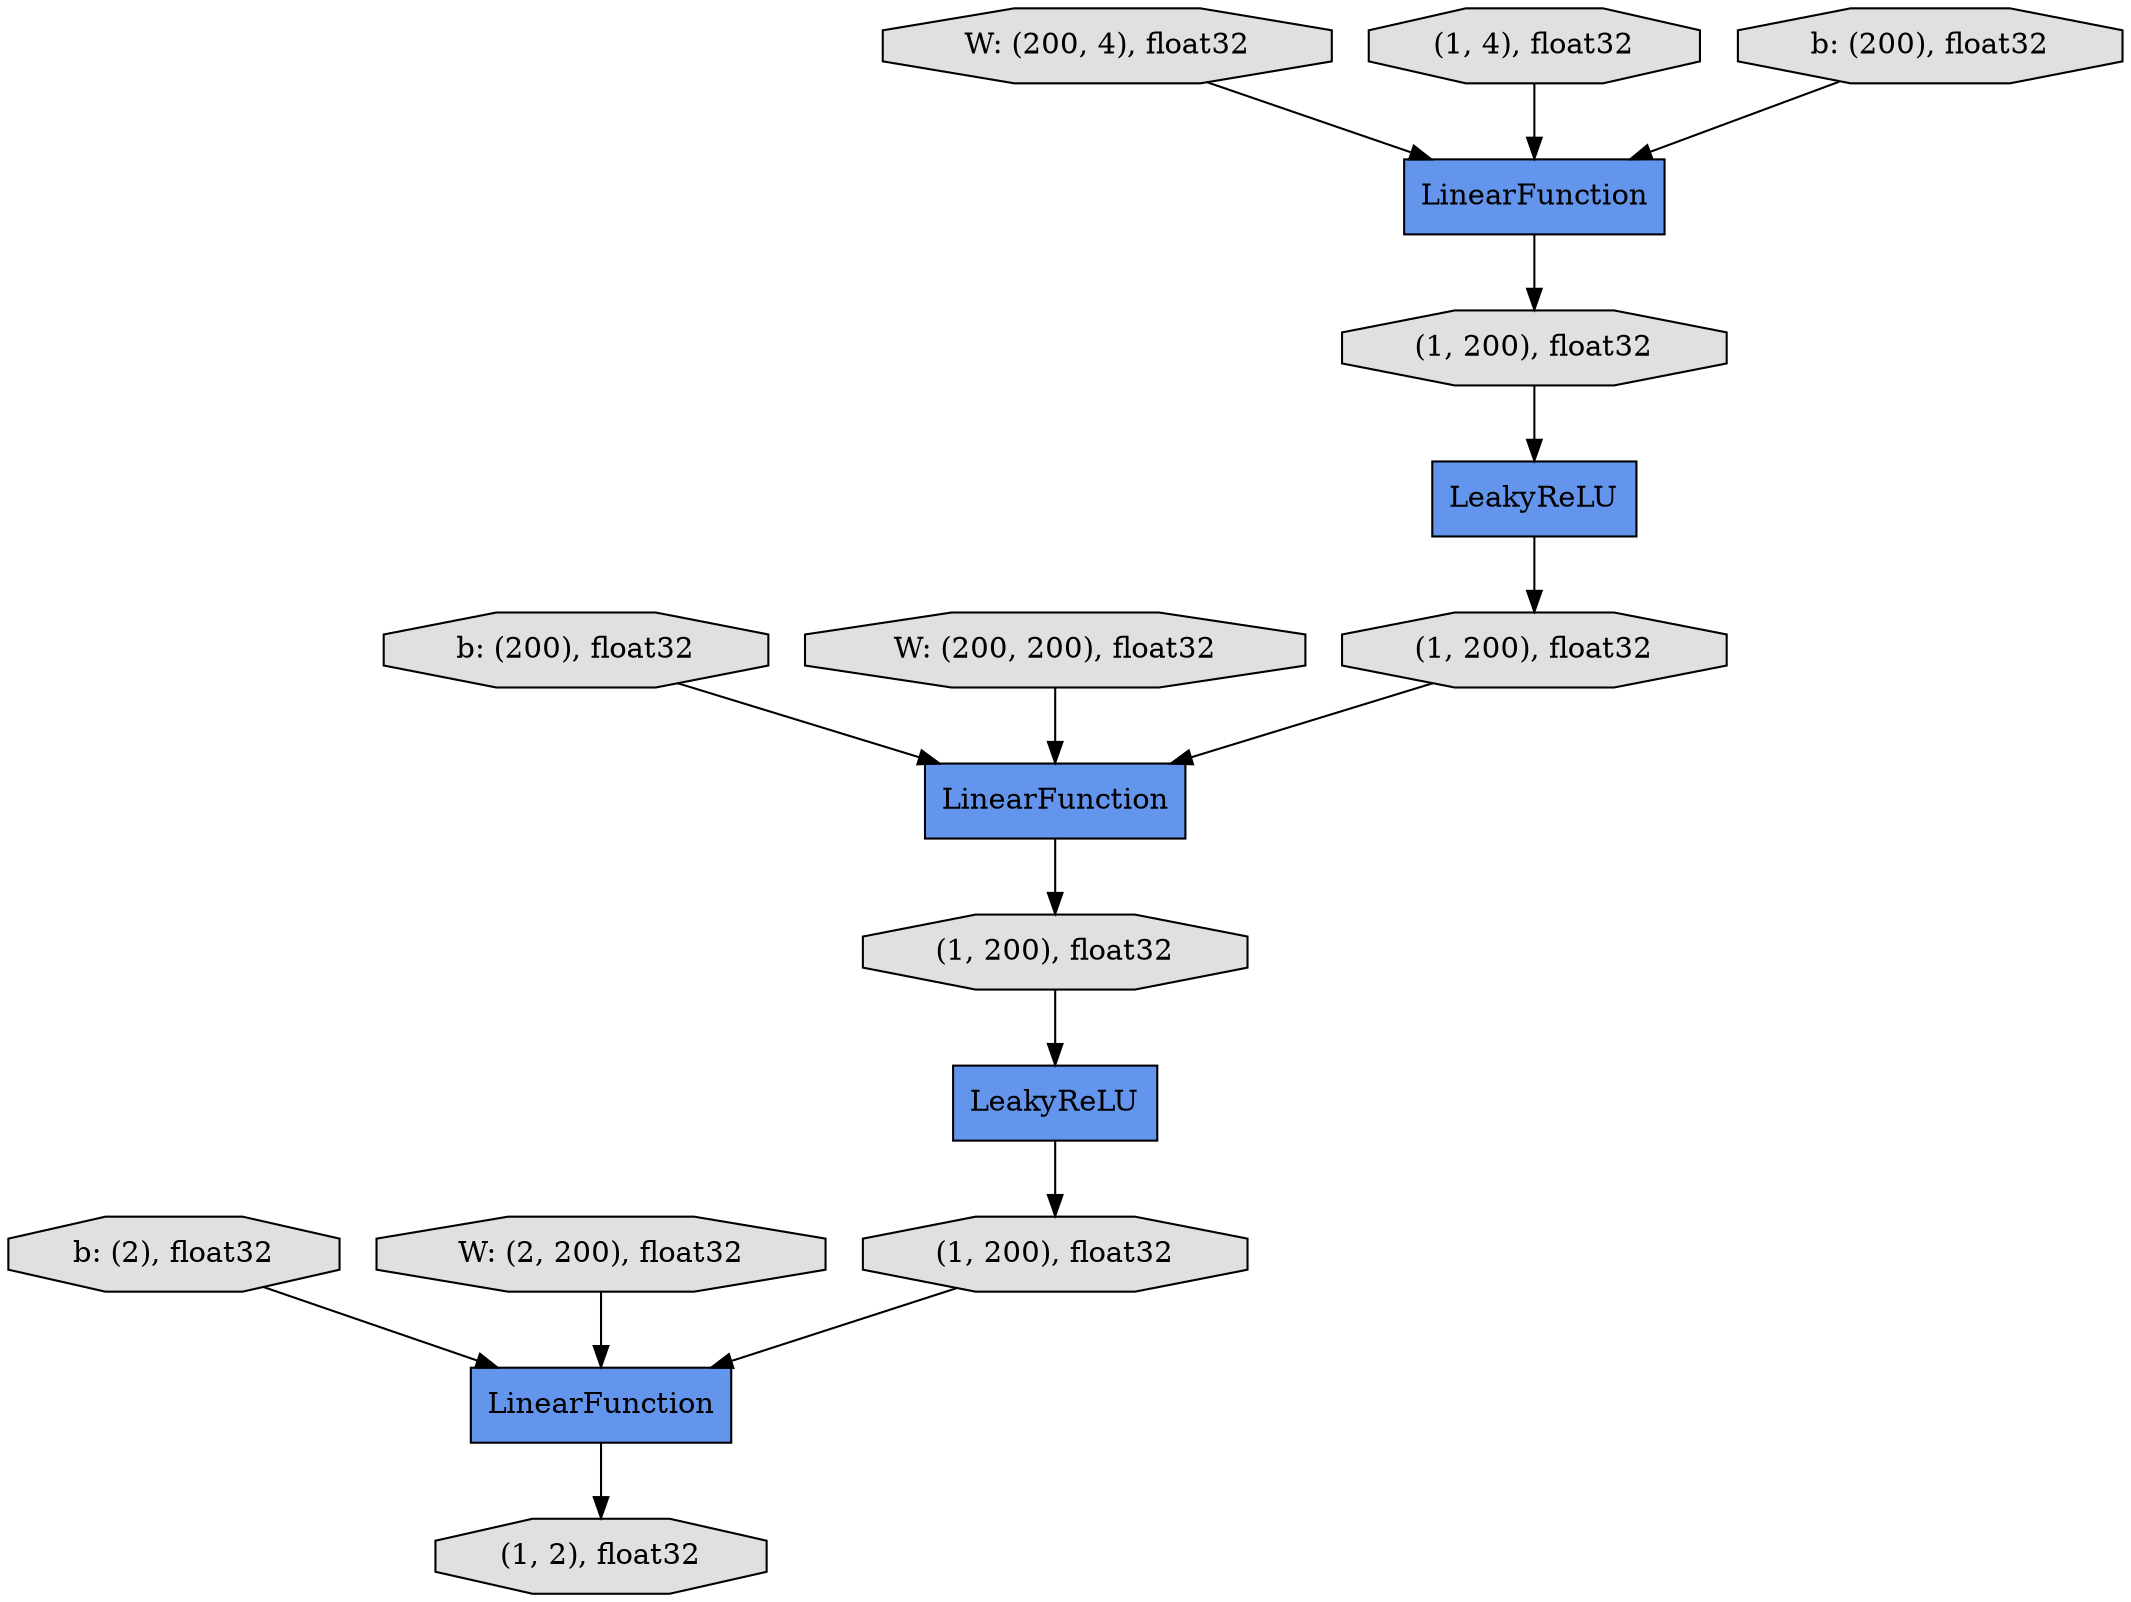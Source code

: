 digraph graphname{rankdir=TB;4377695288 [label="(1, 2), float32",shape="octagon",style="filled",fillcolor="#E0E0E0"];4377374280 [label="b: (2), float32",shape="octagon",style="filled",fillcolor="#E0E0E0"];4377373776 [label="LinearFunction",shape="record",style="filled",fillcolor="#6495ED"];4377694784 [label="LeakyReLU",shape="record",style="filled",fillcolor="#6495ED"];4377372264 [label="W: (200, 4), float32",shape="octagon",style="filled",fillcolor="#E0E0E0"];4377694336 [label="LinearFunction",shape="record",style="filled",fillcolor="#6495ED"];4377374672 [label="(1, 4), float32",shape="octagon",style="filled",fillcolor="#E0E0E0"];4377694896 [label="(1, 200), float32",shape="octagon",style="filled",fillcolor="#E0E0E0"];4377373888 [label="W: (2, 200), float32",shape="octagon",style="filled",fillcolor="#E0E0E0"];4377372600 [label="b: (200), float32",shape="octagon",style="filled",fillcolor="#E0E0E0"];4377694448 [label="(1, 200), float32",shape="octagon",style="filled",fillcolor="#E0E0E0"];4377374448 [label="LinearFunction",shape="record",style="filled",fillcolor="#6495ED"];4377373496 [label="b: (200), float32",shape="octagon",style="filled",fillcolor="#E0E0E0"];4377374560 [label="LeakyReLU",shape="record",style="filled",fillcolor="#6495ED"];4377373104 [label="W: (200, 200), float32",shape="octagon",style="filled",fillcolor="#E0E0E0"];4377695176 [label="(1, 200), float32",shape="octagon",style="filled",fillcolor="#E0E0E0"];4377694672 [label="(1, 200), float32",shape="octagon",style="filled",fillcolor="#E0E0E0"];4377695176 -> 4377373776;4377373496 -> 4377694336;4377694448 -> 4377374560;4377694784 -> 4377695176;4377694896 -> 4377694784;4377694672 -> 4377694336;4377374280 -> 4377373776;4377372600 -> 4377374448;4377694336 -> 4377694896;4377373888 -> 4377373776;4377374560 -> 4377694672;4377373104 -> 4377694336;4377374672 -> 4377374448;4377372264 -> 4377374448;4377374448 -> 4377694448;4377373776 -> 4377695288;}